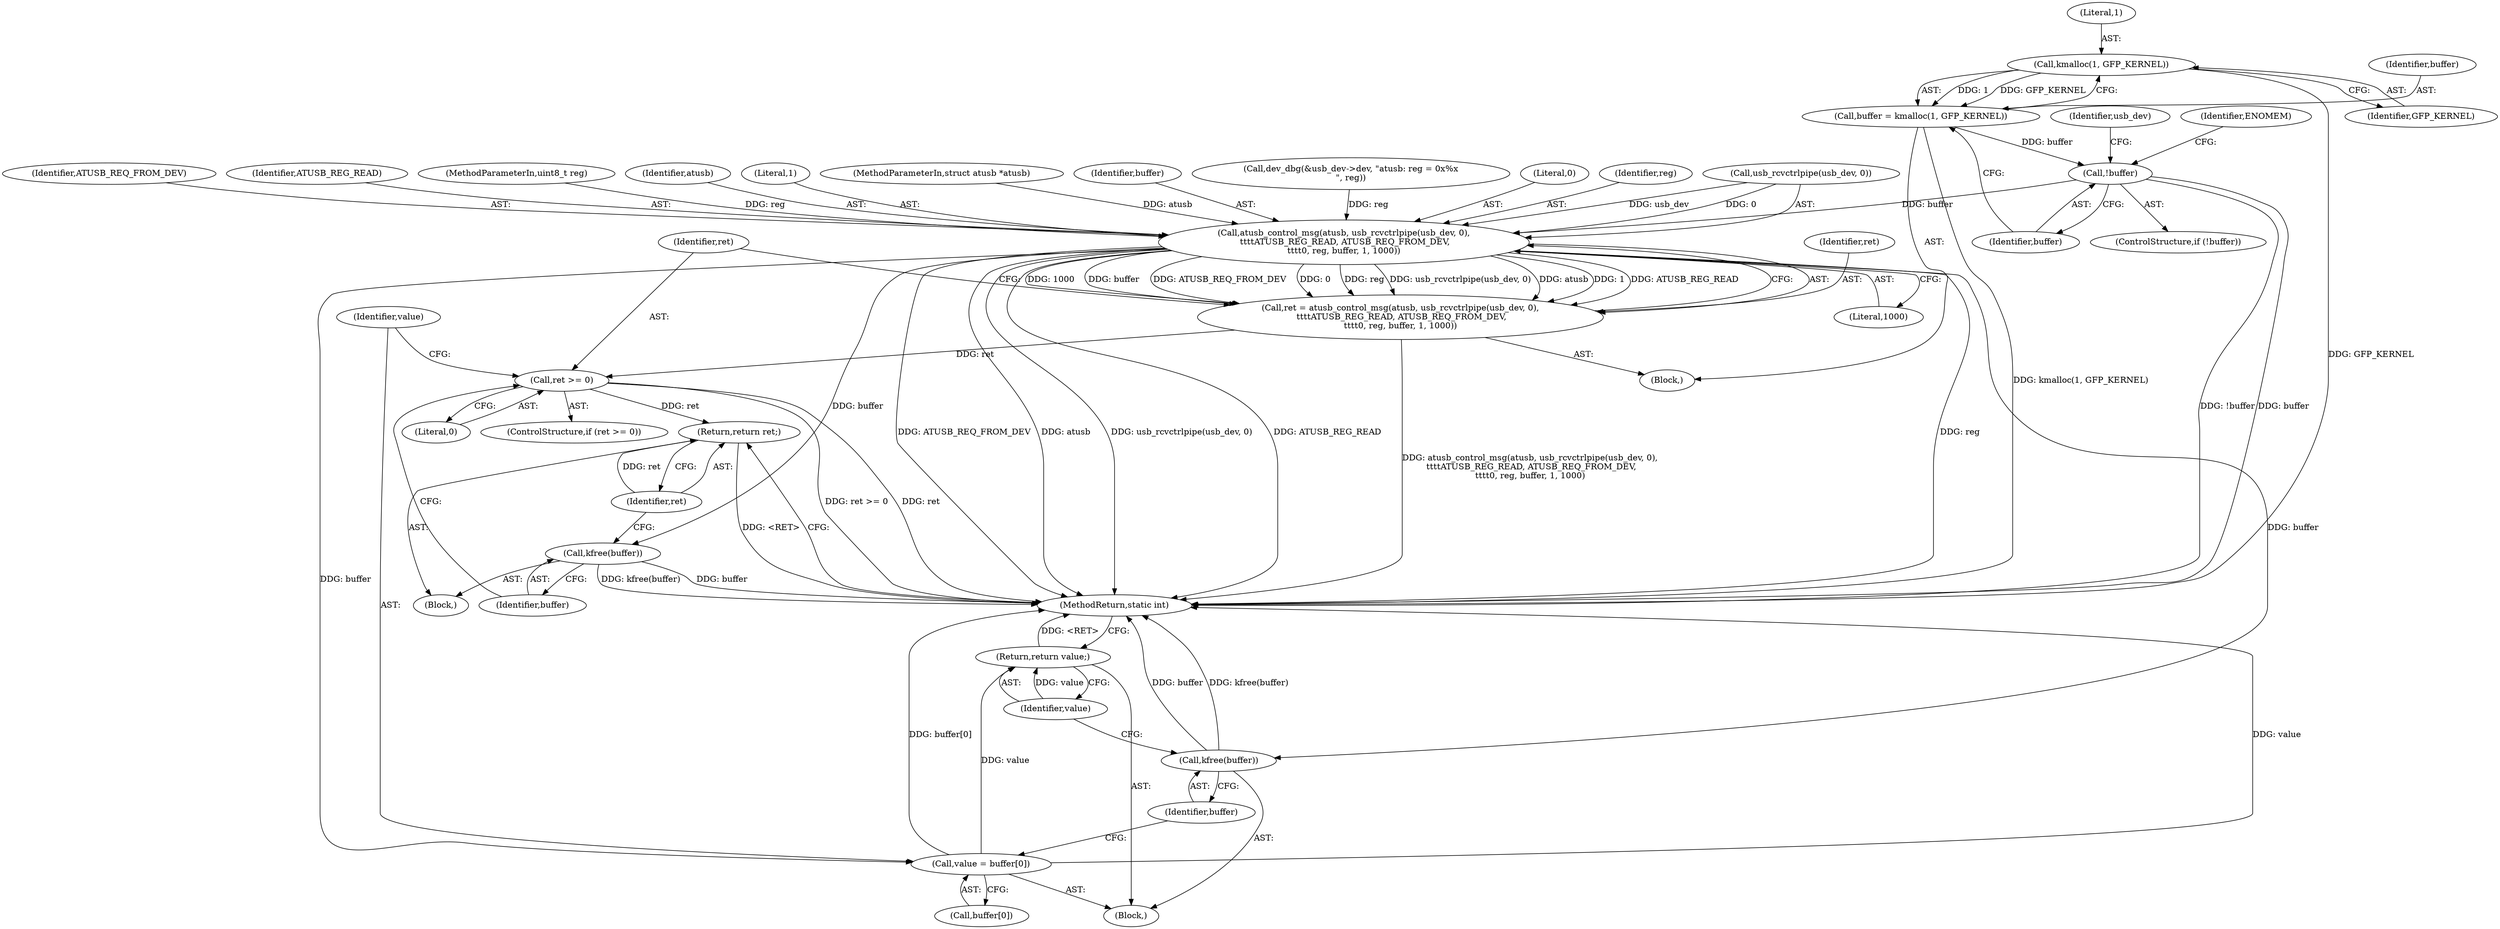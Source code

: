 digraph "0_linux_05a974efa4bdf6e2a150e3f27dc6fcf0a9ad5655_1@API" {
"1000115" [label="(Call,kmalloc(1, GFP_KERNEL))"];
"1000113" [label="(Call,buffer = kmalloc(1, GFP_KERNEL))"];
"1000119" [label="(Call,!buffer)"];
"1000133" [label="(Call,atusb_control_msg(atusb, usb_rcvctrlpipe(usb_dev, 0),\n \t\t\t\tATUSB_REG_READ, ATUSB_REQ_FROM_DEV,\n\t\t\t\t0, reg, buffer, 1, 1000))"];
"1000131" [label="(Call,ret = atusb_control_msg(atusb, usb_rcvctrlpipe(usb_dev, 0),\n \t\t\t\tATUSB_REG_READ, ATUSB_REQ_FROM_DEV,\n\t\t\t\t0, reg, buffer, 1, 1000))"];
"1000146" [label="(Call,ret >= 0)"];
"1000163" [label="(Return,return ret;)"];
"1000150" [label="(Call,value = buffer[0])"];
"1000157" [label="(Return,return value;)"];
"1000155" [label="(Call,kfree(buffer))"];
"1000161" [label="(Call,kfree(buffer))"];
"1000157" [label="(Return,return value;)"];
"1000114" [label="(Identifier,buffer)"];
"1000134" [label="(Identifier,atusb)"];
"1000160" [label="(Block,)"];
"1000148" [label="(Literal,0)"];
"1000143" [label="(Literal,1)"];
"1000146" [label="(Call,ret >= 0)"];
"1000151" [label="(Identifier,value)"];
"1000123" [label="(Identifier,ENOMEM)"];
"1000113" [label="(Call,buffer = kmalloc(1, GFP_KERNEL))"];
"1000117" [label="(Identifier,GFP_KERNEL)"];
"1000133" [label="(Call,atusb_control_msg(atusb, usb_rcvctrlpipe(usb_dev, 0),\n \t\t\t\tATUSB_REG_READ, ATUSB_REQ_FROM_DEV,\n\t\t\t\t0, reg, buffer, 1, 1000))"];
"1000145" [label="(ControlStructure,if (ret >= 0))"];
"1000165" [label="(MethodReturn,static int)"];
"1000116" [label="(Literal,1)"];
"1000161" [label="(Call,kfree(buffer))"];
"1000132" [label="(Identifier,ret)"];
"1000120" [label="(Identifier,buffer)"];
"1000127" [label="(Identifier,usb_dev)"];
"1000144" [label="(Literal,1000)"];
"1000101" [label="(MethodParameterIn,struct atusb *atusb)"];
"1000115" [label="(Call,kmalloc(1, GFP_KERNEL))"];
"1000142" [label="(Identifier,buffer)"];
"1000124" [label="(Call,dev_dbg(&usb_dev->dev, \"atusb: reg = 0x%x\n\", reg))"];
"1000131" [label="(Call,ret = atusb_control_msg(atusb, usb_rcvctrlpipe(usb_dev, 0),\n \t\t\t\tATUSB_REG_READ, ATUSB_REQ_FROM_DEV,\n\t\t\t\t0, reg, buffer, 1, 1000))"];
"1000164" [label="(Identifier,ret)"];
"1000163" [label="(Return,return ret;)"];
"1000103" [label="(Block,)"];
"1000147" [label="(Identifier,ret)"];
"1000152" [label="(Call,buffer[0])"];
"1000156" [label="(Identifier,buffer)"];
"1000118" [label="(ControlStructure,if (!buffer))"];
"1000150" [label="(Call,value = buffer[0])"];
"1000140" [label="(Literal,0)"];
"1000158" [label="(Identifier,value)"];
"1000141" [label="(Identifier,reg)"];
"1000135" [label="(Call,usb_rcvctrlpipe(usb_dev, 0))"];
"1000139" [label="(Identifier,ATUSB_REQ_FROM_DEV)"];
"1000119" [label="(Call,!buffer)"];
"1000155" [label="(Call,kfree(buffer))"];
"1000162" [label="(Identifier,buffer)"];
"1000149" [label="(Block,)"];
"1000138" [label="(Identifier,ATUSB_REG_READ)"];
"1000102" [label="(MethodParameterIn,uint8_t reg)"];
"1000115" -> "1000113"  [label="AST: "];
"1000115" -> "1000117"  [label="CFG: "];
"1000116" -> "1000115"  [label="AST: "];
"1000117" -> "1000115"  [label="AST: "];
"1000113" -> "1000115"  [label="CFG: "];
"1000115" -> "1000165"  [label="DDG: GFP_KERNEL"];
"1000115" -> "1000113"  [label="DDG: 1"];
"1000115" -> "1000113"  [label="DDG: GFP_KERNEL"];
"1000113" -> "1000103"  [label="AST: "];
"1000114" -> "1000113"  [label="AST: "];
"1000120" -> "1000113"  [label="CFG: "];
"1000113" -> "1000165"  [label="DDG: kmalloc(1, GFP_KERNEL)"];
"1000113" -> "1000119"  [label="DDG: buffer"];
"1000119" -> "1000118"  [label="AST: "];
"1000119" -> "1000120"  [label="CFG: "];
"1000120" -> "1000119"  [label="AST: "];
"1000123" -> "1000119"  [label="CFG: "];
"1000127" -> "1000119"  [label="CFG: "];
"1000119" -> "1000165"  [label="DDG: !buffer"];
"1000119" -> "1000165"  [label="DDG: buffer"];
"1000119" -> "1000133"  [label="DDG: buffer"];
"1000133" -> "1000131"  [label="AST: "];
"1000133" -> "1000144"  [label="CFG: "];
"1000134" -> "1000133"  [label="AST: "];
"1000135" -> "1000133"  [label="AST: "];
"1000138" -> "1000133"  [label="AST: "];
"1000139" -> "1000133"  [label="AST: "];
"1000140" -> "1000133"  [label="AST: "];
"1000141" -> "1000133"  [label="AST: "];
"1000142" -> "1000133"  [label="AST: "];
"1000143" -> "1000133"  [label="AST: "];
"1000144" -> "1000133"  [label="AST: "];
"1000131" -> "1000133"  [label="CFG: "];
"1000133" -> "1000165"  [label="DDG: reg"];
"1000133" -> "1000165"  [label="DDG: ATUSB_REQ_FROM_DEV"];
"1000133" -> "1000165"  [label="DDG: atusb"];
"1000133" -> "1000165"  [label="DDG: usb_rcvctrlpipe(usb_dev, 0)"];
"1000133" -> "1000165"  [label="DDG: ATUSB_REG_READ"];
"1000133" -> "1000131"  [label="DDG: 1000"];
"1000133" -> "1000131"  [label="DDG: buffer"];
"1000133" -> "1000131"  [label="DDG: ATUSB_REQ_FROM_DEV"];
"1000133" -> "1000131"  [label="DDG: 0"];
"1000133" -> "1000131"  [label="DDG: reg"];
"1000133" -> "1000131"  [label="DDG: usb_rcvctrlpipe(usb_dev, 0)"];
"1000133" -> "1000131"  [label="DDG: atusb"];
"1000133" -> "1000131"  [label="DDG: 1"];
"1000133" -> "1000131"  [label="DDG: ATUSB_REG_READ"];
"1000101" -> "1000133"  [label="DDG: atusb"];
"1000135" -> "1000133"  [label="DDG: usb_dev"];
"1000135" -> "1000133"  [label="DDG: 0"];
"1000124" -> "1000133"  [label="DDG: reg"];
"1000102" -> "1000133"  [label="DDG: reg"];
"1000133" -> "1000150"  [label="DDG: buffer"];
"1000133" -> "1000155"  [label="DDG: buffer"];
"1000133" -> "1000161"  [label="DDG: buffer"];
"1000131" -> "1000103"  [label="AST: "];
"1000132" -> "1000131"  [label="AST: "];
"1000147" -> "1000131"  [label="CFG: "];
"1000131" -> "1000165"  [label="DDG: atusb_control_msg(atusb, usb_rcvctrlpipe(usb_dev, 0),\n \t\t\t\tATUSB_REG_READ, ATUSB_REQ_FROM_DEV,\n\t\t\t\t0, reg, buffer, 1, 1000)"];
"1000131" -> "1000146"  [label="DDG: ret"];
"1000146" -> "1000145"  [label="AST: "];
"1000146" -> "1000148"  [label="CFG: "];
"1000147" -> "1000146"  [label="AST: "];
"1000148" -> "1000146"  [label="AST: "];
"1000151" -> "1000146"  [label="CFG: "];
"1000162" -> "1000146"  [label="CFG: "];
"1000146" -> "1000165"  [label="DDG: ret >= 0"];
"1000146" -> "1000165"  [label="DDG: ret"];
"1000146" -> "1000163"  [label="DDG: ret"];
"1000163" -> "1000160"  [label="AST: "];
"1000163" -> "1000164"  [label="CFG: "];
"1000164" -> "1000163"  [label="AST: "];
"1000165" -> "1000163"  [label="CFG: "];
"1000163" -> "1000165"  [label="DDG: <RET>"];
"1000164" -> "1000163"  [label="DDG: ret"];
"1000150" -> "1000149"  [label="AST: "];
"1000150" -> "1000152"  [label="CFG: "];
"1000151" -> "1000150"  [label="AST: "];
"1000152" -> "1000150"  [label="AST: "];
"1000156" -> "1000150"  [label="CFG: "];
"1000150" -> "1000165"  [label="DDG: buffer[0]"];
"1000150" -> "1000165"  [label="DDG: value"];
"1000150" -> "1000157"  [label="DDG: value"];
"1000157" -> "1000149"  [label="AST: "];
"1000157" -> "1000158"  [label="CFG: "];
"1000158" -> "1000157"  [label="AST: "];
"1000165" -> "1000157"  [label="CFG: "];
"1000157" -> "1000165"  [label="DDG: <RET>"];
"1000158" -> "1000157"  [label="DDG: value"];
"1000155" -> "1000149"  [label="AST: "];
"1000155" -> "1000156"  [label="CFG: "];
"1000156" -> "1000155"  [label="AST: "];
"1000158" -> "1000155"  [label="CFG: "];
"1000155" -> "1000165"  [label="DDG: kfree(buffer)"];
"1000155" -> "1000165"  [label="DDG: buffer"];
"1000161" -> "1000160"  [label="AST: "];
"1000161" -> "1000162"  [label="CFG: "];
"1000162" -> "1000161"  [label="AST: "];
"1000164" -> "1000161"  [label="CFG: "];
"1000161" -> "1000165"  [label="DDG: buffer"];
"1000161" -> "1000165"  [label="DDG: kfree(buffer)"];
}
